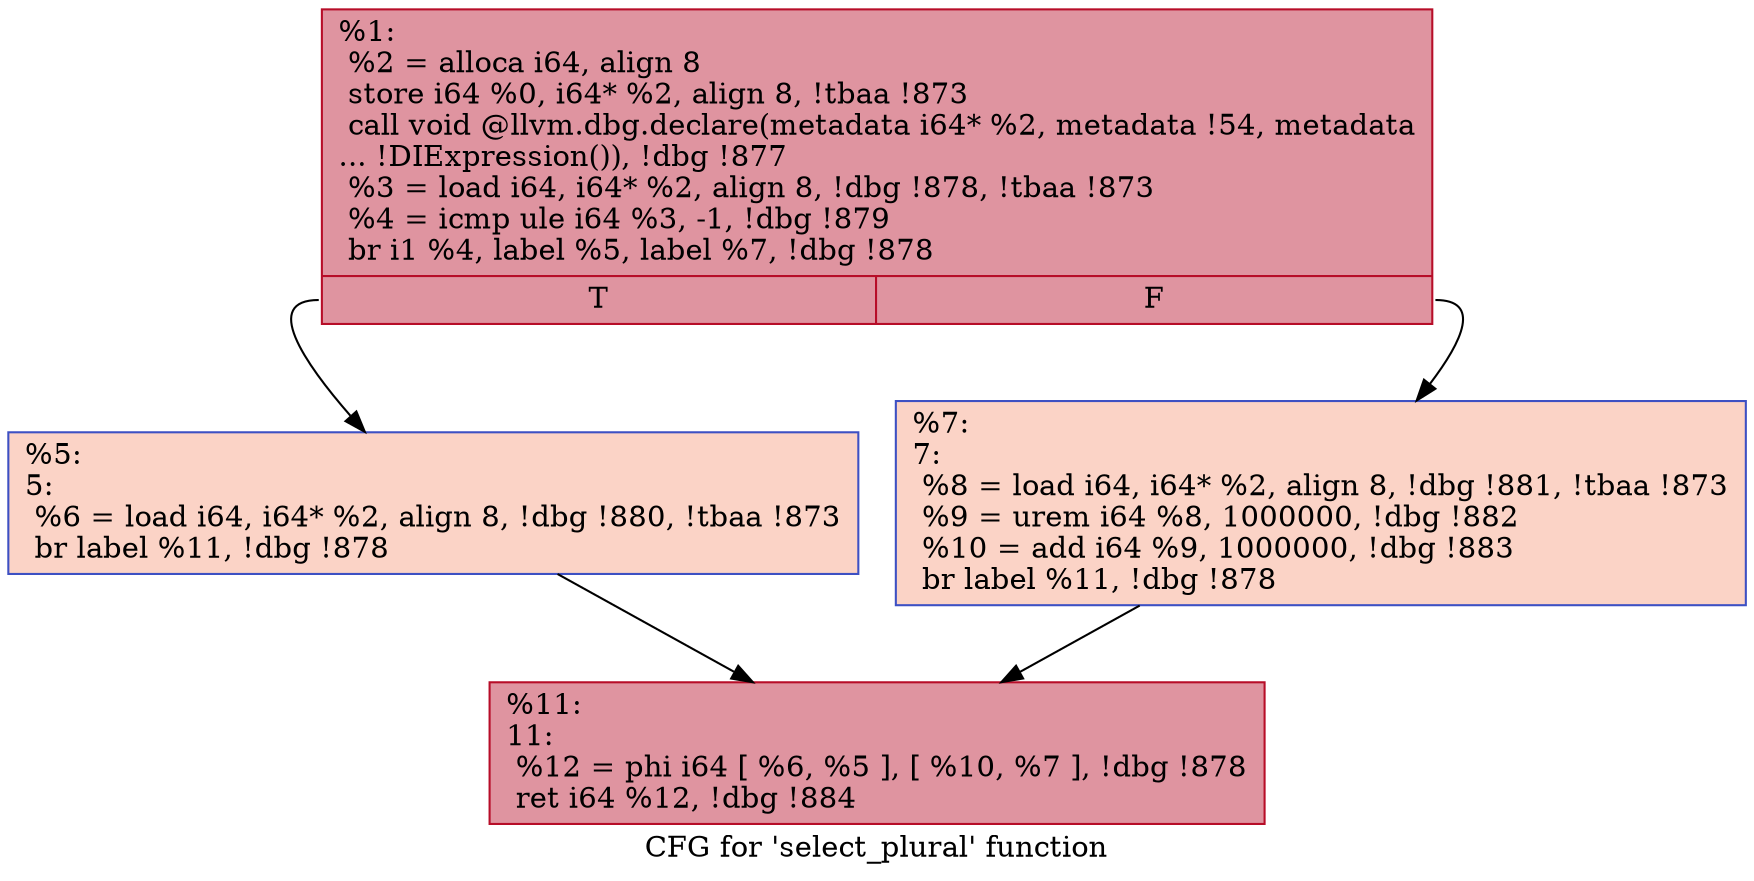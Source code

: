 digraph "CFG for 'select_plural' function" {
	label="CFG for 'select_plural' function";

	Node0x1263c10 [shape=record,color="#b70d28ff", style=filled, fillcolor="#b70d2870",label="{%1:\l  %2 = alloca i64, align 8\l  store i64 %0, i64* %2, align 8, !tbaa !873\l  call void @llvm.dbg.declare(metadata i64* %2, metadata !54, metadata\l... !DIExpression()), !dbg !877\l  %3 = load i64, i64* %2, align 8, !dbg !878, !tbaa !873\l  %4 = icmp ule i64 %3, -1, !dbg !879\l  br i1 %4, label %5, label %7, !dbg !878\l|{<s0>T|<s1>F}}"];
	Node0x1263c10:s0 -> Node0x1263fe0;
	Node0x1263c10:s1 -> Node0x1267700;
	Node0x1263fe0 [shape=record,color="#3d50c3ff", style=filled, fillcolor="#f59c7d70",label="{%5:\l5:                                                \l  %6 = load i64, i64* %2, align 8, !dbg !880, !tbaa !873\l  br label %11, !dbg !878\l}"];
	Node0x1263fe0 -> Node0x1267750;
	Node0x1267700 [shape=record,color="#3d50c3ff", style=filled, fillcolor="#f59c7d70",label="{%7:\l7:                                                \l  %8 = load i64, i64* %2, align 8, !dbg !881, !tbaa !873\l  %9 = urem i64 %8, 1000000, !dbg !882\l  %10 = add i64 %9, 1000000, !dbg !883\l  br label %11, !dbg !878\l}"];
	Node0x1267700 -> Node0x1267750;
	Node0x1267750 [shape=record,color="#b70d28ff", style=filled, fillcolor="#b70d2870",label="{%11:\l11:                                               \l  %12 = phi i64 [ %6, %5 ], [ %10, %7 ], !dbg !878\l  ret i64 %12, !dbg !884\l}"];
}

